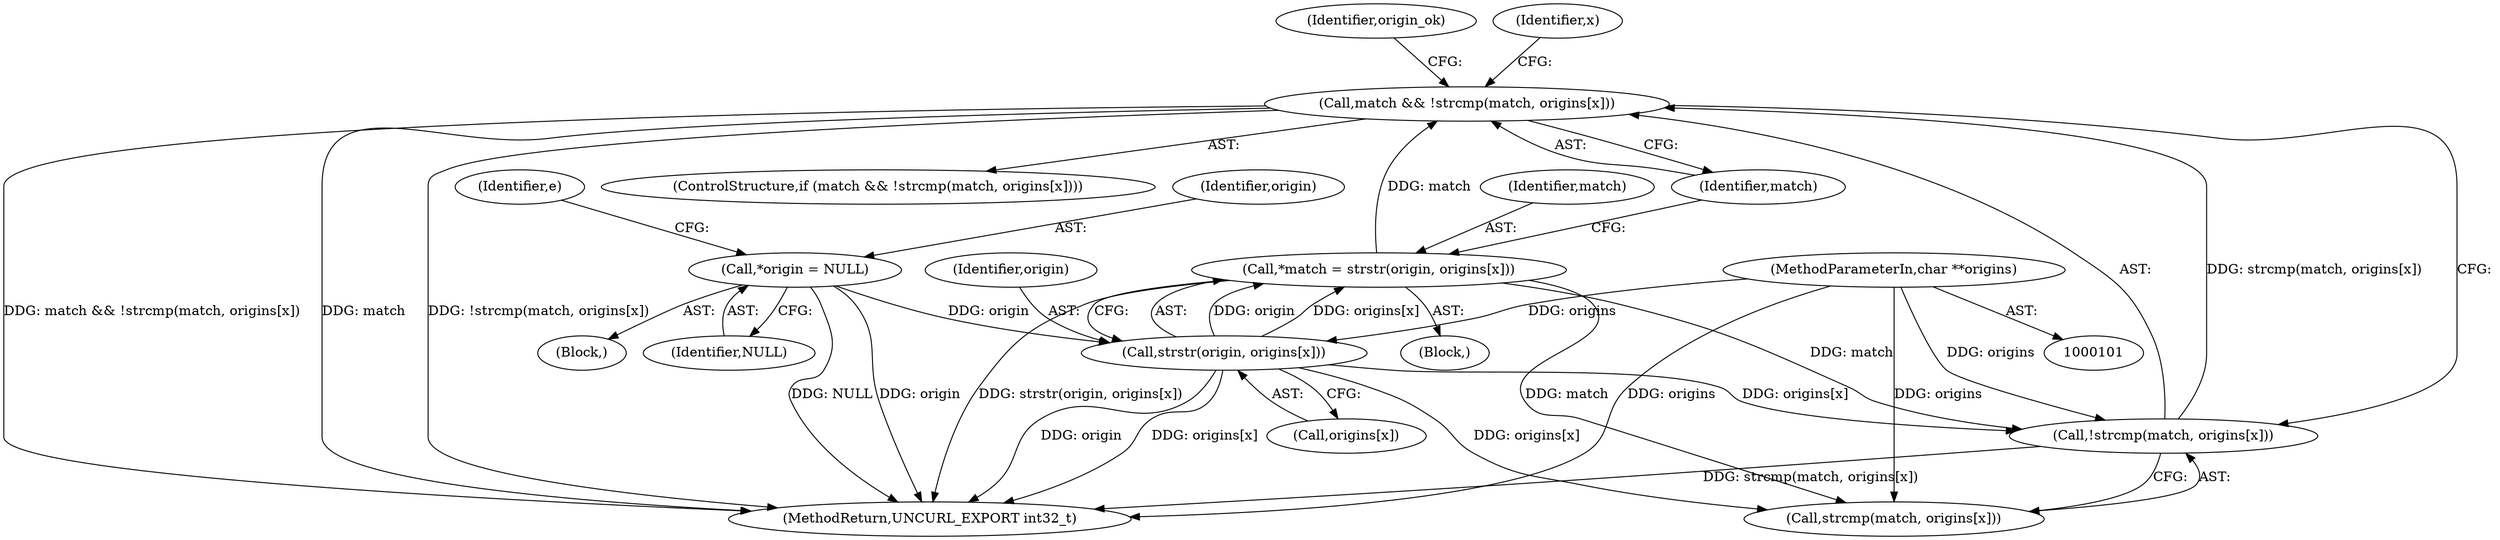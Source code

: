 digraph "0_uncurl_448cd13e7b18c83855d706c564341ddd1e38e769@API" {
"1000166" [label="(Call,match && !strcmp(match, origins[x]))"];
"1000158" [label="(Call,*match = strstr(origin, origins[x]))"];
"1000160" [label="(Call,strstr(origin, origins[x]))"];
"1000126" [label="(Call,*origin = NULL)"];
"1000103" [label="(MethodParameterIn,char **origins)"];
"1000168" [label="(Call,!strcmp(match, origins[x]))"];
"1000165" [label="(ControlStructure,if (match && !strcmp(match, origins[x])))"];
"1000176" [label="(Identifier,origin_ok)"];
"1000232" [label="(MethodReturn,UNCURL_EXPORT int32_t)"];
"1000169" [label="(Call,strcmp(match, origins[x]))"];
"1000126" [label="(Call,*origin = NULL)"];
"1000166" [label="(Call,match && !strcmp(match, origins[x]))"];
"1000160" [label="(Call,strstr(origin, origins[x]))"];
"1000128" [label="(Identifier,NULL)"];
"1000158" [label="(Call,*match = strstr(origin, origins[x]))"];
"1000103" [label="(MethodParameterIn,char **origins)"];
"1000167" [label="(Identifier,match)"];
"1000162" [label="(Call,origins[x])"];
"1000155" [label="(Identifier,x)"];
"1000105" [label="(Block,)"];
"1000130" [label="(Identifier,e)"];
"1000161" [label="(Identifier,origin)"];
"1000156" [label="(Block,)"];
"1000127" [label="(Identifier,origin)"];
"1000168" [label="(Call,!strcmp(match, origins[x]))"];
"1000159" [label="(Identifier,match)"];
"1000166" -> "1000165"  [label="AST: "];
"1000166" -> "1000167"  [label="CFG: "];
"1000166" -> "1000168"  [label="CFG: "];
"1000167" -> "1000166"  [label="AST: "];
"1000168" -> "1000166"  [label="AST: "];
"1000176" -> "1000166"  [label="CFG: "];
"1000155" -> "1000166"  [label="CFG: "];
"1000166" -> "1000232"  [label="DDG: !strcmp(match, origins[x])"];
"1000166" -> "1000232"  [label="DDG: match && !strcmp(match, origins[x])"];
"1000166" -> "1000232"  [label="DDG: match"];
"1000158" -> "1000166"  [label="DDG: match"];
"1000168" -> "1000166"  [label="DDG: strcmp(match, origins[x])"];
"1000158" -> "1000156"  [label="AST: "];
"1000158" -> "1000160"  [label="CFG: "];
"1000159" -> "1000158"  [label="AST: "];
"1000160" -> "1000158"  [label="AST: "];
"1000167" -> "1000158"  [label="CFG: "];
"1000158" -> "1000232"  [label="DDG: strstr(origin, origins[x])"];
"1000160" -> "1000158"  [label="DDG: origin"];
"1000160" -> "1000158"  [label="DDG: origins[x]"];
"1000158" -> "1000168"  [label="DDG: match"];
"1000158" -> "1000169"  [label="DDG: match"];
"1000160" -> "1000162"  [label="CFG: "];
"1000161" -> "1000160"  [label="AST: "];
"1000162" -> "1000160"  [label="AST: "];
"1000160" -> "1000232"  [label="DDG: origin"];
"1000160" -> "1000232"  [label="DDG: origins[x]"];
"1000126" -> "1000160"  [label="DDG: origin"];
"1000103" -> "1000160"  [label="DDG: origins"];
"1000160" -> "1000168"  [label="DDG: origins[x]"];
"1000160" -> "1000169"  [label="DDG: origins[x]"];
"1000126" -> "1000105"  [label="AST: "];
"1000126" -> "1000128"  [label="CFG: "];
"1000127" -> "1000126"  [label="AST: "];
"1000128" -> "1000126"  [label="AST: "];
"1000130" -> "1000126"  [label="CFG: "];
"1000126" -> "1000232"  [label="DDG: origin"];
"1000126" -> "1000232"  [label="DDG: NULL"];
"1000103" -> "1000101"  [label="AST: "];
"1000103" -> "1000232"  [label="DDG: origins"];
"1000103" -> "1000168"  [label="DDG: origins"];
"1000103" -> "1000169"  [label="DDG: origins"];
"1000168" -> "1000169"  [label="CFG: "];
"1000169" -> "1000168"  [label="AST: "];
"1000168" -> "1000232"  [label="DDG: strcmp(match, origins[x])"];
}
